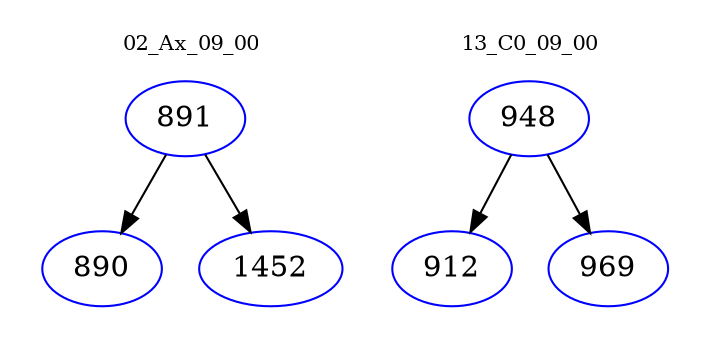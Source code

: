 digraph{
subgraph cluster_0 {
color = white
label = "02_Ax_09_00";
fontsize=10;
T0_891 [label="891", color="blue"]
T0_891 -> T0_890 [color="black"]
T0_890 [label="890", color="blue"]
T0_891 -> T0_1452 [color="black"]
T0_1452 [label="1452", color="blue"]
}
subgraph cluster_1 {
color = white
label = "13_C0_09_00";
fontsize=10;
T1_948 [label="948", color="blue"]
T1_948 -> T1_912 [color="black"]
T1_912 [label="912", color="blue"]
T1_948 -> T1_969 [color="black"]
T1_969 [label="969", color="blue"]
}
}
